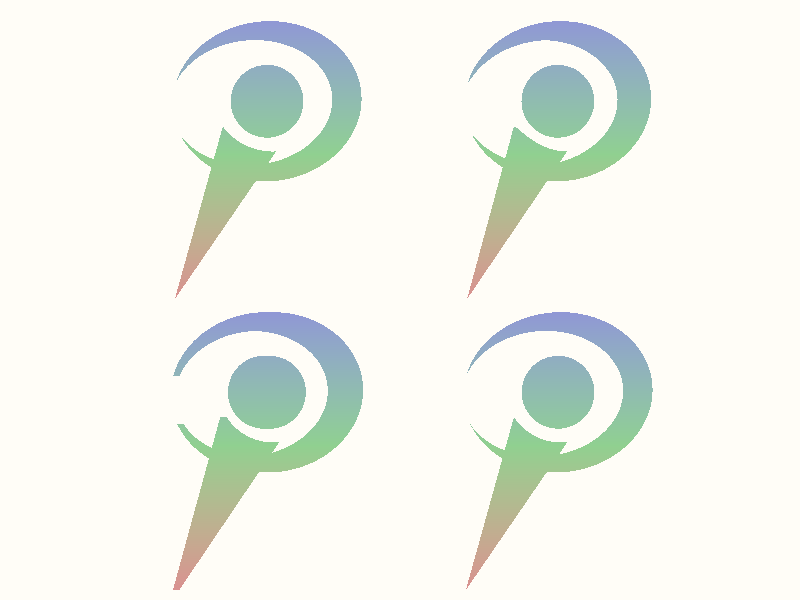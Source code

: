// This work is licensed under the Creative Commons Attribution-ShareAlike 3.0 Unported License.
// To view a copy of this license, visit http://creativecommons.org/licenses/by-sa/3.0/ or send a
// letter to Creative Commons, 444 Castro Street, Suite 900, Mountain View, California, 94041, USA.

// Persistence Of Vision Raytracer Scene Description File
// File: logo.pov
// Desc: logo.inc demo scene
// Date: September 2001
// Auth: Rune S. Johansen
// 
// This file is an example of how to use the official POV-Ray Logo
// in a scene. The original version as well as a prism version and
// a bevel version are available. Any texture or material can be
// applied to the logo, that way allowing for a great variety of looks.
//
// For more information on the POV-Ray logo, see logo.inc
//
// -w320 -h240
// -w800 -h600 +a0.3

#version 3.7;
global_settings {assumed_gamma 1.0}

#include "logo.inc"

#declare Design = 0;
// 0 : All four designs
// 1 : Original logo object with 2-d appearance.
// 2 : Original logo object.
// 3 : Prism logo object.
// 4 : Beveled logo object.

#declare LogoPigment =
pigment {
   planar scale 2 translate y
   color_map {
      [0.0, color <1.0, 0.4, 0.4>*0.7] // Red
      [0.5, color <0.4, 0.9, 0.4>*0.7] // Green
      [1.0, color <0.4, 0.4, 1.0>*0.7] // Blue
   }
}

background {color rgb <1,0.98,0.93>*1} // White background

camera {
   // When using the logo for image_maps, 2-d designs etc.,
   // always use orthographic camera.
   orthographic angle 69
   location -2*z
   
   right   x*image_width/image_height
   look_at <0,0,0>
}

light_source {< 3, 4,-5>*1000, color 2.0}

#declare Variant1 =
object {
   Povray_Logo
   pigment {LogoPigment}
   // Remove all lighting to get a 2-d appearance:
   finish {ambient 1 diffuse 0}
}

#declare Variant2 =
object {
   Povray_Logo
   pigment {LogoPigment}
   rotate -10*y
}

#declare Variant3 =
object {
   Povray_Logo_Prism
   pigment {LogoPigment}
   rotate -10*y
}

#declare Variant4 =
difference{
   object {Povray_Logo_Bevel}
   // Adjust this plane to adjust the bevel:
   plane {z,-0.05}
   pigment {LogoPigment}
}

#switch (Design)
   #case(0)
      union {
         object {Variant1 translate <-1,+1>}
         object {Variant2 translate <+1,+1>}
         object {Variant3 translate <-1,-1>}
         object {Variant4 translate <+1,-1>}
         scale 0.5
      }
   #break
   #case(1) object {Variant1} #break
   #case(2) object {Variant2} #break
   #case(3) object {Variant3} #break
   #case(4) object {Variant4} #break
#end
